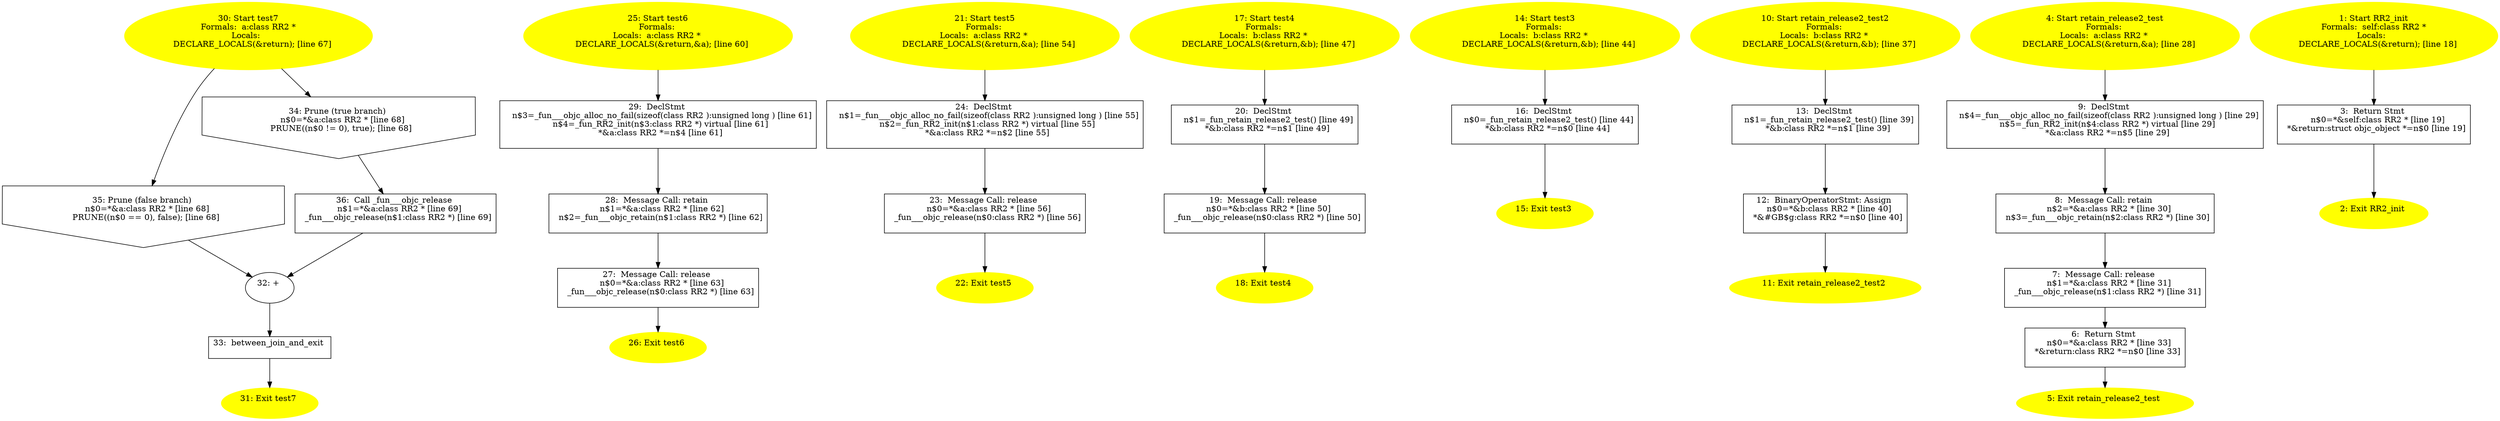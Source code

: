 /* @generated */
digraph iCFG {
36 [label="36:  Call _fun___objc_release \n   n$1=*&a:class RR2 * [line 69]\n  _fun___objc_release(n$1:class RR2 *) [line 69]\n " shape="box"]
	

	 36 -> 32 ;
35 [label="35: Prune (false branch) \n   n$0=*&a:class RR2 * [line 68]\n  PRUNE((n$0 == 0), false); [line 68]\n " shape="invhouse"]
	

	 35 -> 32 ;
34 [label="34: Prune (true branch) \n   n$0=*&a:class RR2 * [line 68]\n  PRUNE((n$0 != 0), true); [line 68]\n " shape="invhouse"]
	

	 34 -> 36 ;
33 [label="33:  between_join_and_exit \n  " shape="box"]
	

	 33 -> 31 ;
32 [label="32: + \n  " ]
	

	 32 -> 33 ;
31 [label="31: Exit test7 \n  " color=yellow style=filled]
	

30 [label="30: Start test7\nFormals:  a:class RR2 *\nLocals:  \n   DECLARE_LOCALS(&return); [line 67]\n " color=yellow style=filled]
	

	 30 -> 34 ;
	 30 -> 35 ;
29 [label="29:  DeclStmt \n   n$3=_fun___objc_alloc_no_fail(sizeof(class RR2 ):unsigned long ) [line 61]\n  n$4=_fun_RR2_init(n$3:class RR2 *) virtual [line 61]\n  *&a:class RR2 *=n$4 [line 61]\n " shape="box"]
	

	 29 -> 28 ;
28 [label="28:  Message Call: retain \n   n$1=*&a:class RR2 * [line 62]\n  n$2=_fun___objc_retain(n$1:class RR2 *) [line 62]\n " shape="box"]
	

	 28 -> 27 ;
27 [label="27:  Message Call: release \n   n$0=*&a:class RR2 * [line 63]\n  _fun___objc_release(n$0:class RR2 *) [line 63]\n " shape="box"]
	

	 27 -> 26 ;
26 [label="26: Exit test6 \n  " color=yellow style=filled]
	

25 [label="25: Start test6\nFormals: \nLocals:  a:class RR2 * \n   DECLARE_LOCALS(&return,&a); [line 60]\n " color=yellow style=filled]
	

	 25 -> 29 ;
24 [label="24:  DeclStmt \n   n$1=_fun___objc_alloc_no_fail(sizeof(class RR2 ):unsigned long ) [line 55]\n  n$2=_fun_RR2_init(n$1:class RR2 *) virtual [line 55]\n  *&a:class RR2 *=n$2 [line 55]\n " shape="box"]
	

	 24 -> 23 ;
23 [label="23:  Message Call: release \n   n$0=*&a:class RR2 * [line 56]\n  _fun___objc_release(n$0:class RR2 *) [line 56]\n " shape="box"]
	

	 23 -> 22 ;
22 [label="22: Exit test5 \n  " color=yellow style=filled]
	

21 [label="21: Start test5\nFormals: \nLocals:  a:class RR2 * \n   DECLARE_LOCALS(&return,&a); [line 54]\n " color=yellow style=filled]
	

	 21 -> 24 ;
20 [label="20:  DeclStmt \n   n$1=_fun_retain_release2_test() [line 49]\n  *&b:class RR2 *=n$1 [line 49]\n " shape="box"]
	

	 20 -> 19 ;
19 [label="19:  Message Call: release \n   n$0=*&b:class RR2 * [line 50]\n  _fun___objc_release(n$0:class RR2 *) [line 50]\n " shape="box"]
	

	 19 -> 18 ;
18 [label="18: Exit test4 \n  " color=yellow style=filled]
	

17 [label="17: Start test4\nFormals: \nLocals:  b:class RR2 * \n   DECLARE_LOCALS(&return,&b); [line 47]\n " color=yellow style=filled]
	

	 17 -> 20 ;
16 [label="16:  DeclStmt \n   n$0=_fun_retain_release2_test() [line 44]\n  *&b:class RR2 *=n$0 [line 44]\n " shape="box"]
	

	 16 -> 15 ;
15 [label="15: Exit test3 \n  " color=yellow style=filled]
	

14 [label="14: Start test3\nFormals: \nLocals:  b:class RR2 * \n   DECLARE_LOCALS(&return,&b); [line 44]\n " color=yellow style=filled]
	

	 14 -> 16 ;
13 [label="13:  DeclStmt \n   n$1=_fun_retain_release2_test() [line 39]\n  *&b:class RR2 *=n$1 [line 39]\n " shape="box"]
	

	 13 -> 12 ;
12 [label="12:  BinaryOperatorStmt: Assign \n   n$0=*&b:class RR2 * [line 40]\n  *&#GB$g:class RR2 *=n$0 [line 40]\n " shape="box"]
	

	 12 -> 11 ;
11 [label="11: Exit retain_release2_test2 \n  " color=yellow style=filled]
	

10 [label="10: Start retain_release2_test2\nFormals: \nLocals:  b:class RR2 * \n   DECLARE_LOCALS(&return,&b); [line 37]\n " color=yellow style=filled]
	

	 10 -> 13 ;
9 [label="9:  DeclStmt \n   n$4=_fun___objc_alloc_no_fail(sizeof(class RR2 ):unsigned long ) [line 29]\n  n$5=_fun_RR2_init(n$4:class RR2 *) virtual [line 29]\n  *&a:class RR2 *=n$5 [line 29]\n " shape="box"]
	

	 9 -> 8 ;
8 [label="8:  Message Call: retain \n   n$2=*&a:class RR2 * [line 30]\n  n$3=_fun___objc_retain(n$2:class RR2 *) [line 30]\n " shape="box"]
	

	 8 -> 7 ;
7 [label="7:  Message Call: release \n   n$1=*&a:class RR2 * [line 31]\n  _fun___objc_release(n$1:class RR2 *) [line 31]\n " shape="box"]
	

	 7 -> 6 ;
6 [label="6:  Return Stmt \n   n$0=*&a:class RR2 * [line 33]\n  *&return:class RR2 *=n$0 [line 33]\n " shape="box"]
	

	 6 -> 5 ;
5 [label="5: Exit retain_release2_test \n  " color=yellow style=filled]
	

4 [label="4: Start retain_release2_test\nFormals: \nLocals:  a:class RR2 * \n   DECLARE_LOCALS(&return,&a); [line 28]\n " color=yellow style=filled]
	

	 4 -> 9 ;
3 [label="3:  Return Stmt \n   n$0=*&self:class RR2 * [line 19]\n  *&return:struct objc_object *=n$0 [line 19]\n " shape="box"]
	

	 3 -> 2 ;
2 [label="2: Exit RR2_init \n  " color=yellow style=filled]
	

1 [label="1: Start RR2_init\nFormals:  self:class RR2 *\nLocals:  \n   DECLARE_LOCALS(&return); [line 18]\n " color=yellow style=filled]
	

	 1 -> 3 ;
}
